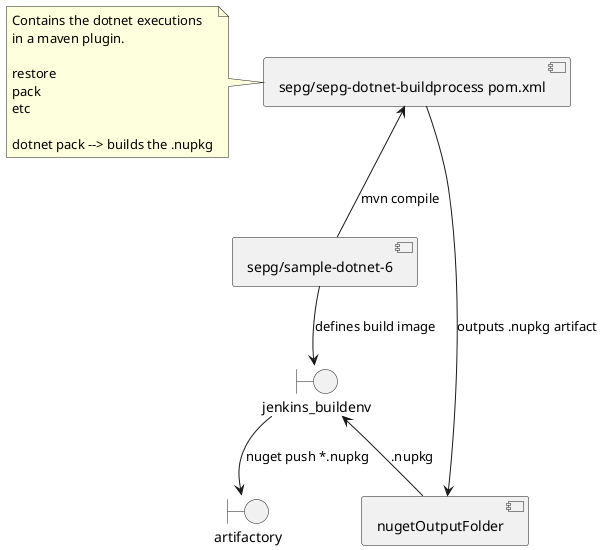 @startuml


    [sepg/sepg-dotnet-buildprocess pom.xml] as bp
    [sepg/sample-dotnet-6] as sample
    [nugetOutputFolder] as f
    boundary jenkins_buildenv as image
    boundary artifactory

    note left of bp
      Contains the dotnet executions
      in a maven plugin.

      restore
      pack
      etc

      dotnet pack --> builds the .nupkg
    end note

    bp <-- sample: mvn compile

    bp --> f: outputs .nupkg artifact

    sample --> image: defines build image

    image <-- f: .nupkg

    image --> artifactory: nuget push *.nupkg


@enduml